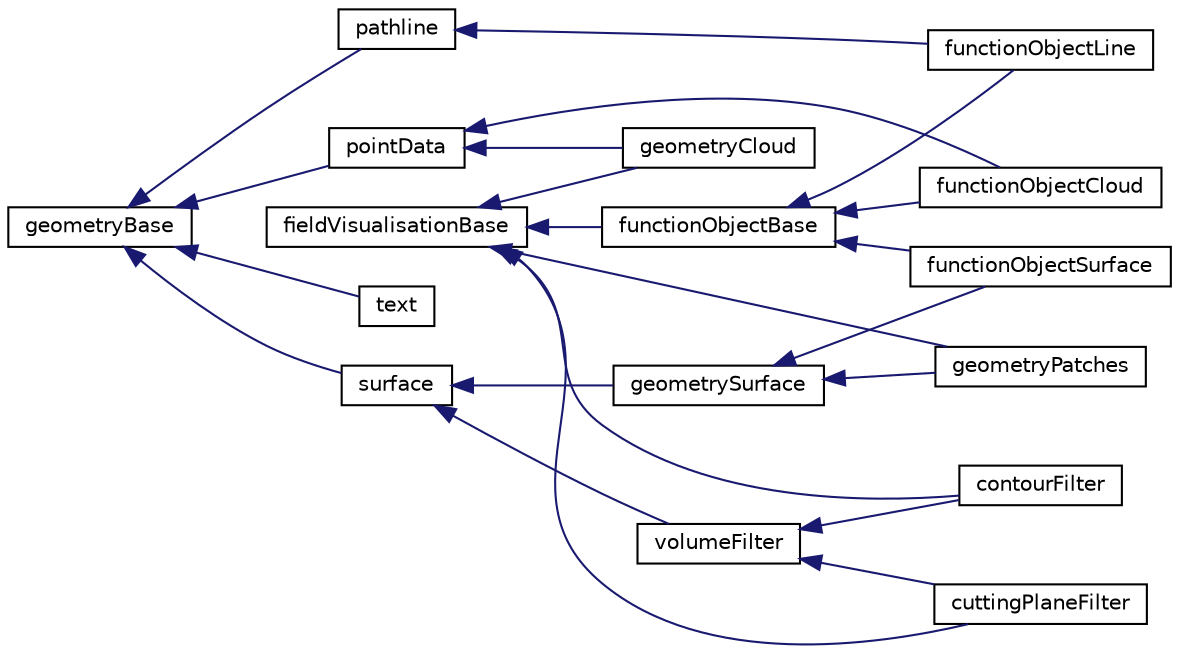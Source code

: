 digraph "Graphical Class Hierarchy"
{
  bgcolor="transparent";
  edge [fontname="Helvetica",fontsize="10",labelfontname="Helvetica",labelfontsize="10"];
  node [fontname="Helvetica",fontsize="10",shape=record];
  rankdir="LR";
  Node1 [label="fieldVisualisationBase",height=0.2,width=0.4,color="black",URL="$classFoam_1_1functionObjects_1_1runTimePostPro_1_1fieldVisualisationBase.html",tooltip="Base class for scene objects. "];
  Node1 -> Node2 [dir="back",color="midnightblue",fontsize="10",style="solid",fontname="Helvetica"];
  Node2 [label="contourFilter",height=0.2,width=0.4,color="black",URL="$classFoam_1_1functionObjects_1_1runTimePostPro_1_1contourFilter.html",tooltip="Iso-surface contours of OpenFOAM volume fields. "];
  Node1 -> Node3 [dir="back",color="midnightblue",fontsize="10",style="solid",fontname="Helvetica"];
  Node3 [label="cuttingPlaneFilter",height=0.2,width=0.4,color="black",URL="$classFoam_1_1functionObjects_1_1runTimePostPro_1_1cuttingPlaneFilter.html",tooltip="Cutting planes of OpenFOAM volume fields. "];
  Node1 -> Node4 [dir="back",color="midnightblue",fontsize="10",style="solid",fontname="Helvetica"];
  Node4 [label="functionObjectBase",height=0.2,width=0.4,color="black",URL="$classFoam_1_1functionObjects_1_1runTimePostPro_1_1functionObjectBase.html",tooltip="Base class for function object visualisation. "];
  Node4 -> Node5 [dir="back",color="midnightblue",fontsize="10",style="solid",fontname="Helvetica"];
  Node5 [label="functionObjectCloud",height=0.2,width=0.4,color="black",URL="$classFoam_1_1functionObjects_1_1runTimePostPro_1_1functionObjectCloud.html",tooltip="Visualisation of cloud data from function object output (file-based only). "];
  Node4 -> Node6 [dir="back",color="midnightblue",fontsize="10",style="solid",fontname="Helvetica"];
  Node6 [label="functionObjectLine",height=0.2,width=0.4,color="black",URL="$classFoam_1_1functionObjects_1_1runTimePostPro_1_1functionObjectLine.html",tooltip="Visualisation of line data from function object output (file-based only). "];
  Node4 -> Node7 [dir="back",color="midnightblue",fontsize="10",style="solid",fontname="Helvetica"];
  Node7 [label="functionObjectSurface",height=0.2,width=0.4,color="black",URL="$classFoam_1_1functionObjects_1_1runTimePostPro_1_1functionObjectSurface.html",tooltip="Visualisation of surface data from function object output, typically the result of a prior sampled su..."];
  Node1 -> Node8 [dir="back",color="midnightblue",fontsize="10",style="solid",fontname="Helvetica"];
  Node8 [label="geometryCloud",height=0.2,width=0.4,color="black",URL="$classFoam_1_1functionObjects_1_1runTimePostPro_1_1geometryCloud.html",tooltip="Visualisation of cloud data from function object output (file-based only). "];
  Node1 -> Node9 [dir="back",color="midnightblue",fontsize="10",style="solid",fontname="Helvetica"];
  Node9 [label="geometryPatches",height=0.2,width=0.4,color="black",URL="$classFoam_1_1functionObjects_1_1runTimePostPro_1_1geometryPatches.html",tooltip="Visualisation of OpenFOAM patches and fields. "];
  Node10 [label="geometryBase",height=0.2,width=0.4,color="black",URL="$classFoam_1_1functionObjects_1_1runTimePostPro_1_1geometryBase.html",tooltip="Base class for surface, text handling etc. "];
  Node10 -> Node11 [dir="back",color="midnightblue",fontsize="10",style="solid",fontname="Helvetica"];
  Node11 [label="pathline",height=0.2,width=0.4,color="black",URL="$classFoam_1_1functionObjects_1_1runTimePostPro_1_1pathline.html",tooltip="Visualisation of line data (eg, streamlines) "];
  Node11 -> Node6 [dir="back",color="midnightblue",fontsize="10",style="solid",fontname="Helvetica"];
  Node10 -> Node12 [dir="back",color="midnightblue",fontsize="10",style="solid",fontname="Helvetica"];
  Node12 [label="pointData",height=0.2,width=0.4,color="black",URL="$classFoam_1_1functionObjects_1_1runTimePostPro_1_1pointData.html",tooltip="Visualisation of point data. "];
  Node12 -> Node5 [dir="back",color="midnightblue",fontsize="10",style="solid",fontname="Helvetica"];
  Node12 -> Node8 [dir="back",color="midnightblue",fontsize="10",style="solid",fontname="Helvetica"];
  Node10 -> Node13 [dir="back",color="midnightblue",fontsize="10",style="solid",fontname="Helvetica"];
  Node13 [label="surface",height=0.2,width=0.4,color="black",URL="$classFoam_1_1functionObjects_1_1runTimePostPro_1_1surface.html",tooltip="Visualisation of surface data with additional routines for handling parallel distributed data..."];
  Node13 -> Node14 [dir="back",color="midnightblue",fontsize="10",style="solid",fontname="Helvetica"];
  Node14 [label="geometrySurface",height=0.2,width=0.4,color="black",URL="$classFoam_1_1functionObjects_1_1runTimePostPro_1_1geometrySurface.html",tooltip="Read and visualize surface geometry files. "];
  Node14 -> Node7 [dir="back",color="midnightblue",fontsize="10",style="solid",fontname="Helvetica"];
  Node14 -> Node9 [dir="back",color="midnightblue",fontsize="10",style="solid",fontname="Helvetica"];
  Node13 -> Node15 [dir="back",color="midnightblue",fontsize="10",style="solid",fontname="Helvetica"];
  Node15 [label="volumeFilter",height=0.2,width=0.4,color="black",URL="$classFoam_1_1functionObjects_1_1runTimePostPro_1_1volumeFilter.html",tooltip="Visualisation of OpenFOAM volume fields as surface data using a VTK filter cascade. "];
  Node15 -> Node2 [dir="back",color="midnightblue",fontsize="10",style="solid",fontname="Helvetica"];
  Node15 -> Node3 [dir="back",color="midnightblue",fontsize="10",style="solid",fontname="Helvetica"];
  Node10 -> Node16 [dir="back",color="midnightblue",fontsize="10",style="solid",fontname="Helvetica"];
  Node16 [label="text",height=0.2,width=0.4,color="black",URL="$classFoam_1_1functionObjects_1_1runTimePostPro_1_1text.html",tooltip="Define text element for runTimePostProcessing. "];
}

